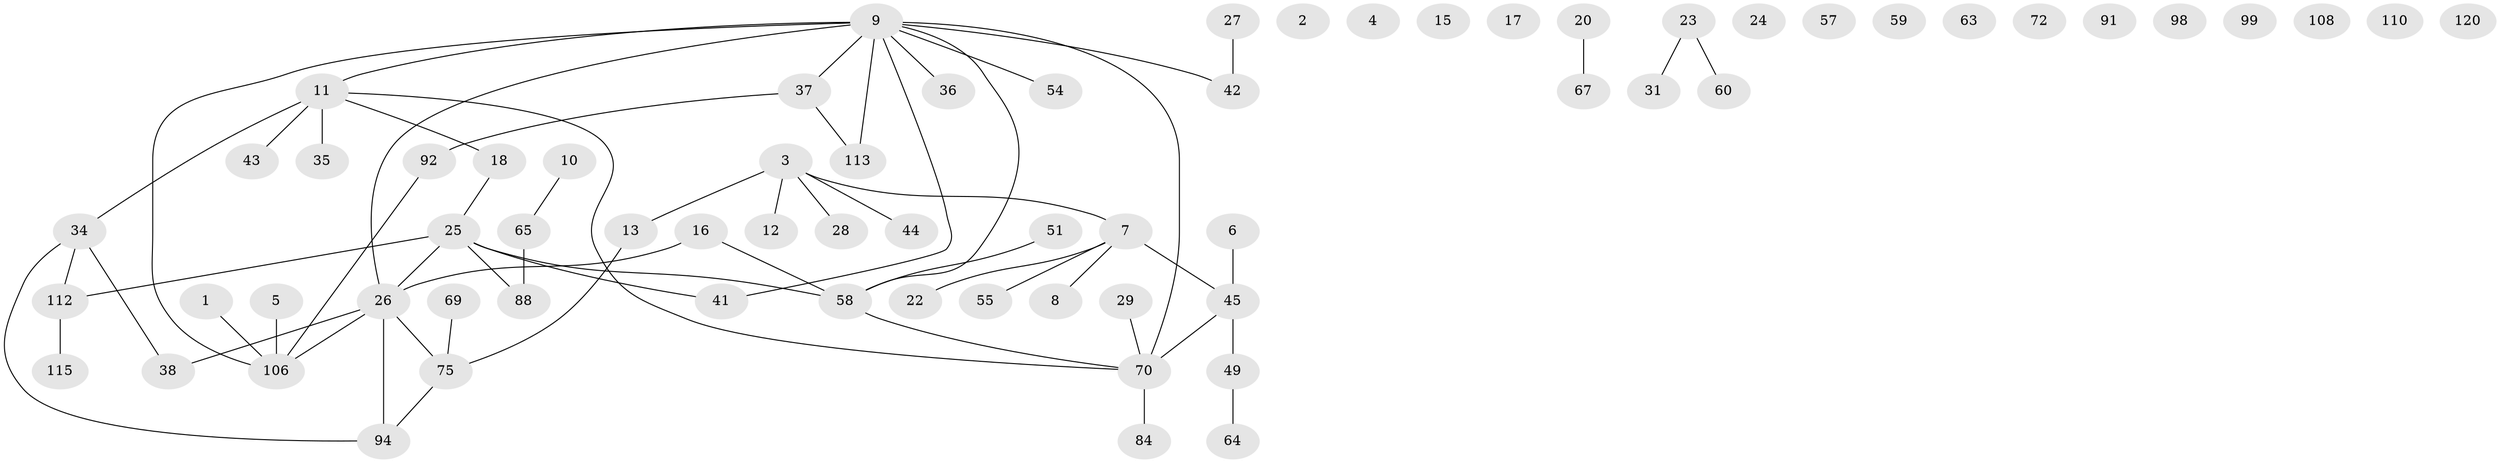 // original degree distribution, {1: 0.29457364341085274, 0: 0.10852713178294573, 2: 0.29457364341085274, 3: 0.17829457364341086, 6: 0.031007751937984496, 5: 0.023255813953488372, 4: 0.06976744186046512}
// Generated by graph-tools (version 1.1) at 2025/13/03/09/25 04:13:14]
// undirected, 67 vertices, 63 edges
graph export_dot {
graph [start="1"]
  node [color=gray90,style=filled];
  1 [super="+96"];
  2;
  3 [super="+53+52"];
  4;
  5;
  6 [super="+14"];
  7 [super="+79+123+89"];
  8 [super="+74"];
  9 [super="+19+47+66"];
  10;
  11 [super="+126+95"];
  12;
  13 [super="+50"];
  15;
  16 [super="+21"];
  17;
  18 [super="+40+114"];
  20 [super="+97"];
  22 [super="+103+48"];
  23 [super="+46"];
  24;
  25 [super="+124+56"];
  26 [super="+127+32+73"];
  27 [super="+102+30"];
  28;
  29 [super="+33"];
  31 [super="+71"];
  34 [super="+104+83+61"];
  35 [super="+82"];
  36;
  37 [super="+111"];
  38;
  41;
  42 [super="+81"];
  43 [super="+62"];
  44;
  45 [super="+107"];
  49 [super="+100"];
  51 [super="+78"];
  54;
  55;
  57;
  58 [super="+68"];
  59;
  60;
  63;
  64;
  65 [super="+76"];
  67;
  69;
  70 [super="+87+80"];
  72 [super="+121"];
  75 [super="+85"];
  84;
  88;
  91;
  92;
  94 [super="+122"];
  98;
  99;
  106 [super="+118"];
  108;
  110;
  112 [super="+116+128"];
  113;
  115;
  120;
  1 -- 106;
  3 -- 28;
  3 -- 44;
  3 -- 12;
  3 -- 7;
  3 -- 13;
  5 -- 106;
  6 -- 45;
  7 -- 55;
  7 -- 45;
  7 -- 22;
  7 -- 8;
  9 -- 106;
  9 -- 11;
  9 -- 37;
  9 -- 41;
  9 -- 113;
  9 -- 54;
  9 -- 26 [weight=3];
  9 -- 70 [weight=2];
  9 -- 58;
  9 -- 42;
  9 -- 36;
  10 -- 65;
  11 -- 35;
  11 -- 18;
  11 -- 70;
  11 -- 34;
  11 -- 43;
  13 -- 75;
  16 -- 26;
  16 -- 58;
  18 -- 25;
  20 -- 67;
  23 -- 60;
  23 -- 31;
  25 -- 88;
  25 -- 112;
  25 -- 41;
  25 -- 58;
  25 -- 26;
  26 -- 75;
  26 -- 94;
  26 -- 38;
  26 -- 106;
  27 -- 42;
  29 -- 70;
  34 -- 112;
  34 -- 94;
  34 -- 38;
  37 -- 92;
  37 -- 113;
  45 -- 49;
  45 -- 70;
  49 -- 64;
  51 -- 58;
  58 -- 70;
  65 -- 88;
  69 -- 75;
  70 -- 84;
  75 -- 94;
  92 -- 106;
  112 -- 115;
}
